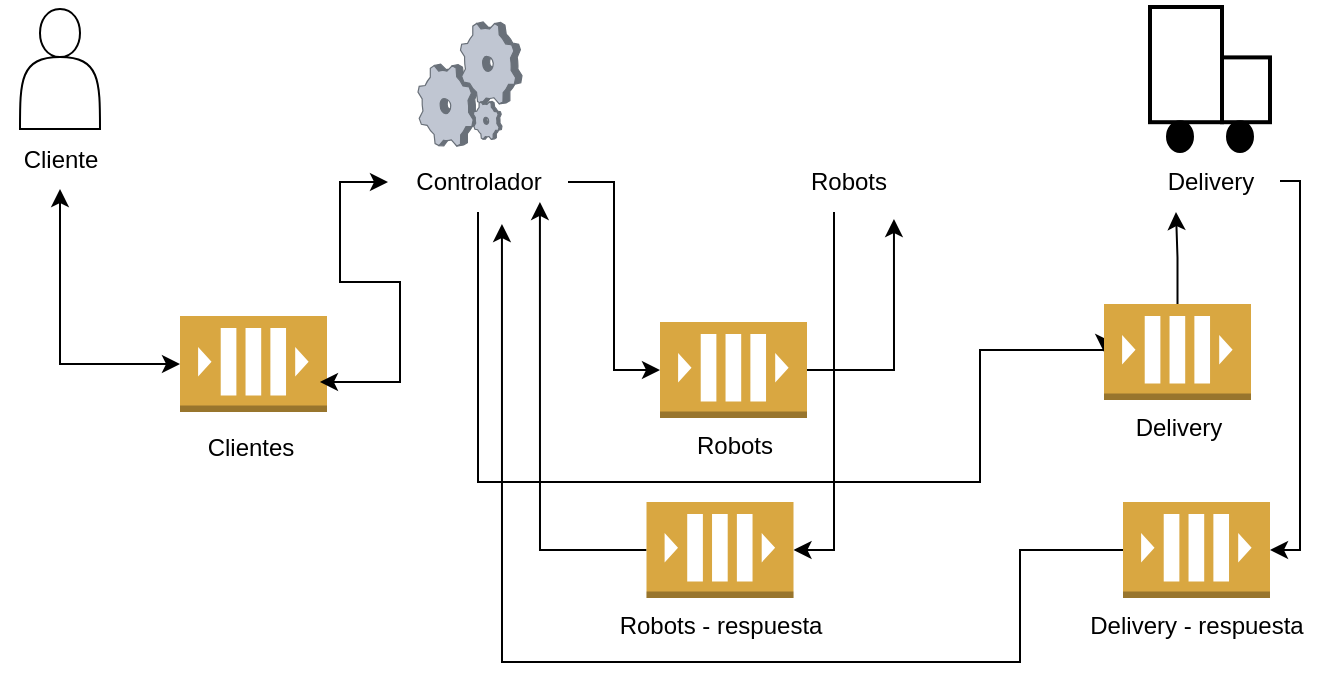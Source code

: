 <mxfile version="21.1.5" type="device">
  <diagram name="Página-1" id="pAywN0AhMdJmM21WIdU3">
    <mxGraphModel dx="712" dy="778" grid="1" gridSize="10" guides="1" tooltips="1" connect="1" arrows="1" fold="1" page="1" pageScale="1" pageWidth="827" pageHeight="1169" math="0" shadow="0">
      <root>
        <mxCell id="0" />
        <mxCell id="1" parent="0" />
        <mxCell id="ZtMjr5rwO3pDXKAG4YFc-2" value="" style="shape=image;html=1;verticalAlign=top;verticalLabelPosition=bottom;labelBackgroundColor=#ffffff;imageAspect=0;aspect=fixed;image=https://cdn1.iconfinder.com/data/icons/science-technology-outline-24-px/24/Android_android_robot_operative_system_robot_technology-128.png" vertex="1" parent="1">
          <mxGeometry x="512" y="79" width="84" height="84" as="geometry" />
        </mxCell>
        <mxCell id="ZtMjr5rwO3pDXKAG4YFc-3" value="" style="verticalLabelPosition=bottom;sketch=0;aspect=fixed;html=1;verticalAlign=top;strokeColor=none;align=center;outlineConnect=0;shape=mxgraph.citrix.process;" vertex="1" parent="1">
          <mxGeometry x="339" y="90" width="52" height="62" as="geometry" />
        </mxCell>
        <mxCell id="ZtMjr5rwO3pDXKAG4YFc-27" style="edgeStyle=orthogonalEdgeStyle;rounded=0;orthogonalLoop=1;jettySize=auto;html=1;entryX=0;entryY=0.5;entryDx=0;entryDy=0;entryPerimeter=0;" edge="1" parent="1" source="ZtMjr5rwO3pDXKAG4YFc-4" target="ZtMjr5rwO3pDXKAG4YFc-24">
          <mxGeometry relative="1" as="geometry" />
        </mxCell>
        <mxCell id="ZtMjr5rwO3pDXKAG4YFc-36" style="edgeStyle=orthogonalEdgeStyle;rounded=0;orthogonalLoop=1;jettySize=auto;html=1;entryX=0;entryY=0.5;entryDx=0;entryDy=0;entryPerimeter=0;" edge="1" parent="1" source="ZtMjr5rwO3pDXKAG4YFc-4" target="ZtMjr5rwO3pDXKAG4YFc-33">
          <mxGeometry relative="1" as="geometry">
            <Array as="points">
              <mxPoint x="369" y="320" />
              <mxPoint x="620" y="320" />
              <mxPoint x="620" y="254" />
              <mxPoint x="682" y="254" />
            </Array>
          </mxGeometry>
        </mxCell>
        <mxCell id="ZtMjr5rwO3pDXKAG4YFc-4" value="Controlador" style="text;html=1;align=center;verticalAlign=middle;resizable=0;points=[];autosize=1;strokeColor=none;fillColor=none;" vertex="1" parent="1">
          <mxGeometry x="324" y="155" width="90" height="30" as="geometry" />
        </mxCell>
        <mxCell id="ZtMjr5rwO3pDXKAG4YFc-29" style="edgeStyle=orthogonalEdgeStyle;rounded=0;orthogonalLoop=1;jettySize=auto;html=1;entryX=1;entryY=0.5;entryDx=0;entryDy=0;entryPerimeter=0;" edge="1" parent="1" source="ZtMjr5rwO3pDXKAG4YFc-7" target="ZtMjr5rwO3pDXKAG4YFc-25">
          <mxGeometry relative="1" as="geometry">
            <Array as="points">
              <mxPoint x="547" y="354" />
            </Array>
          </mxGeometry>
        </mxCell>
        <mxCell id="ZtMjr5rwO3pDXKAG4YFc-7" value="Robots" style="text;html=1;align=center;verticalAlign=middle;resizable=0;points=[];autosize=1;strokeColor=none;fillColor=none;" vertex="1" parent="1">
          <mxGeometry x="524" y="155" width="60" height="30" as="geometry" />
        </mxCell>
        <mxCell id="ZtMjr5rwO3pDXKAG4YFc-8" value="" style="strokeWidth=2;html=1;shape=mxgraph.lean_mapping.truck_shipment;" vertex="1" parent="1">
          <mxGeometry x="705" y="82.5" width="60" height="72" as="geometry" />
        </mxCell>
        <mxCell id="ZtMjr5rwO3pDXKAG4YFc-38" style="edgeStyle=orthogonalEdgeStyle;rounded=0;orthogonalLoop=1;jettySize=auto;html=1;entryX=1;entryY=0.5;entryDx=0;entryDy=0;entryPerimeter=0;" edge="1" parent="1" source="ZtMjr5rwO3pDXKAG4YFc-10" target="ZtMjr5rwO3pDXKAG4YFc-34">
          <mxGeometry relative="1" as="geometry">
            <Array as="points">
              <mxPoint x="780" y="170" />
              <mxPoint x="780" y="354" />
            </Array>
          </mxGeometry>
        </mxCell>
        <mxCell id="ZtMjr5rwO3pDXKAG4YFc-10" value="Delivery" style="text;html=1;align=center;verticalAlign=middle;resizable=0;points=[];autosize=1;strokeColor=none;fillColor=none;" vertex="1" parent="1">
          <mxGeometry x="700" y="154.5" width="70" height="30" as="geometry" />
        </mxCell>
        <mxCell id="ZtMjr5rwO3pDXKAG4YFc-11" value="" style="outlineConnect=0;dashed=0;verticalLabelPosition=bottom;verticalAlign=top;align=center;html=1;shape=mxgraph.aws3.queue;fillColor=#D9A741;gradientColor=none;" vertex="1" parent="1">
          <mxGeometry x="220" y="237" width="73.5" height="48" as="geometry" />
        </mxCell>
        <mxCell id="ZtMjr5rwO3pDXKAG4YFc-12" value="Clientes" style="text;html=1;align=center;verticalAlign=middle;resizable=0;points=[];autosize=1;strokeColor=none;fillColor=none;" vertex="1" parent="1">
          <mxGeometry x="220" y="288" width="70" height="30" as="geometry" />
        </mxCell>
        <mxCell id="ZtMjr5rwO3pDXKAG4YFc-20" value="" style="shape=actor;whiteSpace=wrap;html=1;" vertex="1" parent="1">
          <mxGeometry x="140" y="83.5" width="40" height="60" as="geometry" />
        </mxCell>
        <mxCell id="ZtMjr5rwO3pDXKAG4YFc-21" value="Cliente" style="text;html=1;align=center;verticalAlign=middle;resizable=0;points=[];autosize=1;strokeColor=none;fillColor=none;" vertex="1" parent="1">
          <mxGeometry x="130" y="143.5" width="60" height="30" as="geometry" />
        </mxCell>
        <mxCell id="ZtMjr5rwO3pDXKAG4YFc-28" style="edgeStyle=orthogonalEdgeStyle;rounded=0;orthogonalLoop=1;jettySize=auto;html=1;exitX=1;exitY=0.5;exitDx=0;exitDy=0;exitPerimeter=0;entryX=0.883;entryY=1.117;entryDx=0;entryDy=0;entryPerimeter=0;" edge="1" parent="1" source="ZtMjr5rwO3pDXKAG4YFc-24" target="ZtMjr5rwO3pDXKAG4YFc-7">
          <mxGeometry relative="1" as="geometry" />
        </mxCell>
        <mxCell id="ZtMjr5rwO3pDXKAG4YFc-24" value="Robots" style="outlineConnect=0;dashed=0;verticalLabelPosition=bottom;verticalAlign=top;align=center;html=1;shape=mxgraph.aws3.queue;fillColor=#D9A741;gradientColor=none;" vertex="1" parent="1">
          <mxGeometry x="460" y="240" width="73.5" height="48" as="geometry" />
        </mxCell>
        <mxCell id="ZtMjr5rwO3pDXKAG4YFc-30" style="edgeStyle=orthogonalEdgeStyle;rounded=0;orthogonalLoop=1;jettySize=auto;html=1;exitX=0;exitY=0.5;exitDx=0;exitDy=0;exitPerimeter=0;entryX=0.844;entryY=0.833;entryDx=0;entryDy=0;entryPerimeter=0;" edge="1" parent="1" source="ZtMjr5rwO3pDXKAG4YFc-25" target="ZtMjr5rwO3pDXKAG4YFc-4">
          <mxGeometry relative="1" as="geometry" />
        </mxCell>
        <mxCell id="ZtMjr5rwO3pDXKAG4YFc-25" value="Robots - respuesta" style="outlineConnect=0;dashed=0;verticalLabelPosition=bottom;verticalAlign=top;align=center;html=1;shape=mxgraph.aws3.queue;fillColor=#D9A741;gradientColor=none;" vertex="1" parent="1">
          <mxGeometry x="453.25" y="330" width="73.5" height="48" as="geometry" />
        </mxCell>
        <mxCell id="ZtMjr5rwO3pDXKAG4YFc-37" style="edgeStyle=orthogonalEdgeStyle;rounded=0;orthogonalLoop=1;jettySize=auto;html=1;entryX=0.257;entryY=1.017;entryDx=0;entryDy=0;entryPerimeter=0;" edge="1" parent="1" source="ZtMjr5rwO3pDXKAG4YFc-33" target="ZtMjr5rwO3pDXKAG4YFc-10">
          <mxGeometry relative="1" as="geometry" />
        </mxCell>
        <mxCell id="ZtMjr5rwO3pDXKAG4YFc-33" value="Delivery" style="outlineConnect=0;dashed=0;verticalLabelPosition=bottom;verticalAlign=top;align=center;html=1;shape=mxgraph.aws3.queue;fillColor=#D9A741;gradientColor=none;" vertex="1" parent="1">
          <mxGeometry x="682" y="231" width="73.5" height="48" as="geometry" />
        </mxCell>
        <mxCell id="ZtMjr5rwO3pDXKAG4YFc-39" style="edgeStyle=orthogonalEdgeStyle;rounded=0;orthogonalLoop=1;jettySize=auto;html=1;exitX=0;exitY=0.5;exitDx=0;exitDy=0;exitPerimeter=0;entryX=0.633;entryY=1.2;entryDx=0;entryDy=0;entryPerimeter=0;" edge="1" parent="1" source="ZtMjr5rwO3pDXKAG4YFc-34" target="ZtMjr5rwO3pDXKAG4YFc-4">
          <mxGeometry relative="1" as="geometry">
            <Array as="points">
              <mxPoint x="640" y="354" />
              <mxPoint x="640" y="410" />
              <mxPoint x="381" y="410" />
            </Array>
          </mxGeometry>
        </mxCell>
        <mxCell id="ZtMjr5rwO3pDXKAG4YFc-34" value="Delivery - respuesta" style="outlineConnect=0;dashed=0;verticalLabelPosition=bottom;verticalAlign=top;align=center;html=1;shape=mxgraph.aws3.queue;fillColor=#D9A741;gradientColor=none;" vertex="1" parent="1">
          <mxGeometry x="691.5" y="330" width="73.5" height="48" as="geometry" />
        </mxCell>
        <mxCell id="ZtMjr5rwO3pDXKAG4YFc-42" value="" style="endArrow=classic;startArrow=classic;html=1;rounded=0;exitX=0;exitY=0.5;exitDx=0;exitDy=0;exitPerimeter=0;" edge="1" parent="1" source="ZtMjr5rwO3pDXKAG4YFc-11" target="ZtMjr5rwO3pDXKAG4YFc-21">
          <mxGeometry width="50" height="50" relative="1" as="geometry">
            <mxPoint x="180" y="270" as="sourcePoint" />
            <mxPoint x="230" y="220" as="targetPoint" />
            <Array as="points">
              <mxPoint x="160" y="261" />
            </Array>
          </mxGeometry>
        </mxCell>
        <mxCell id="ZtMjr5rwO3pDXKAG4YFc-45" value="" style="endArrow=classic;startArrow=classic;html=1;rounded=0;exitX=0.952;exitY=0.687;exitDx=0;exitDy=0;exitPerimeter=0;" edge="1" parent="1" source="ZtMjr5rwO3pDXKAG4YFc-11" target="ZtMjr5rwO3pDXKAG4YFc-4">
          <mxGeometry width="50" height="50" relative="1" as="geometry">
            <mxPoint x="310" y="240" as="sourcePoint" />
            <mxPoint x="360" y="190" as="targetPoint" />
            <Array as="points">
              <mxPoint x="330" y="270" />
              <mxPoint x="330" y="220" />
              <mxPoint x="300" y="220" />
              <mxPoint x="300" y="170" />
            </Array>
          </mxGeometry>
        </mxCell>
      </root>
    </mxGraphModel>
  </diagram>
</mxfile>
